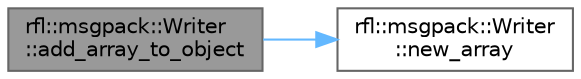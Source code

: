 digraph "rfl::msgpack::Writer::add_array_to_object"
{
 // LATEX_PDF_SIZE
  bgcolor="transparent";
  edge [fontname=Helvetica,fontsize=10,labelfontname=Helvetica,labelfontsize=10];
  node [fontname=Helvetica,fontsize=10,shape=box,height=0.2,width=0.4];
  rankdir="LR";
  Node1 [id="Node000001",label="rfl::msgpack::Writer\l::add_array_to_object",height=0.2,width=0.4,color="gray40", fillcolor="grey60", style="filled", fontcolor="black",tooltip=" "];
  Node1 -> Node2 [id="edge1_Node000001_Node000002",color="steelblue1",style="solid",tooltip=" "];
  Node2 [id="Node000002",label="rfl::msgpack::Writer\l::new_array",height=0.2,width=0.4,color="grey40", fillcolor="white", style="filled",URL="$classrfl_1_1msgpack_1_1_writer.html#ad446a2a8584e99c2deb6cef8e00dc9b9",tooltip=" "];
}
